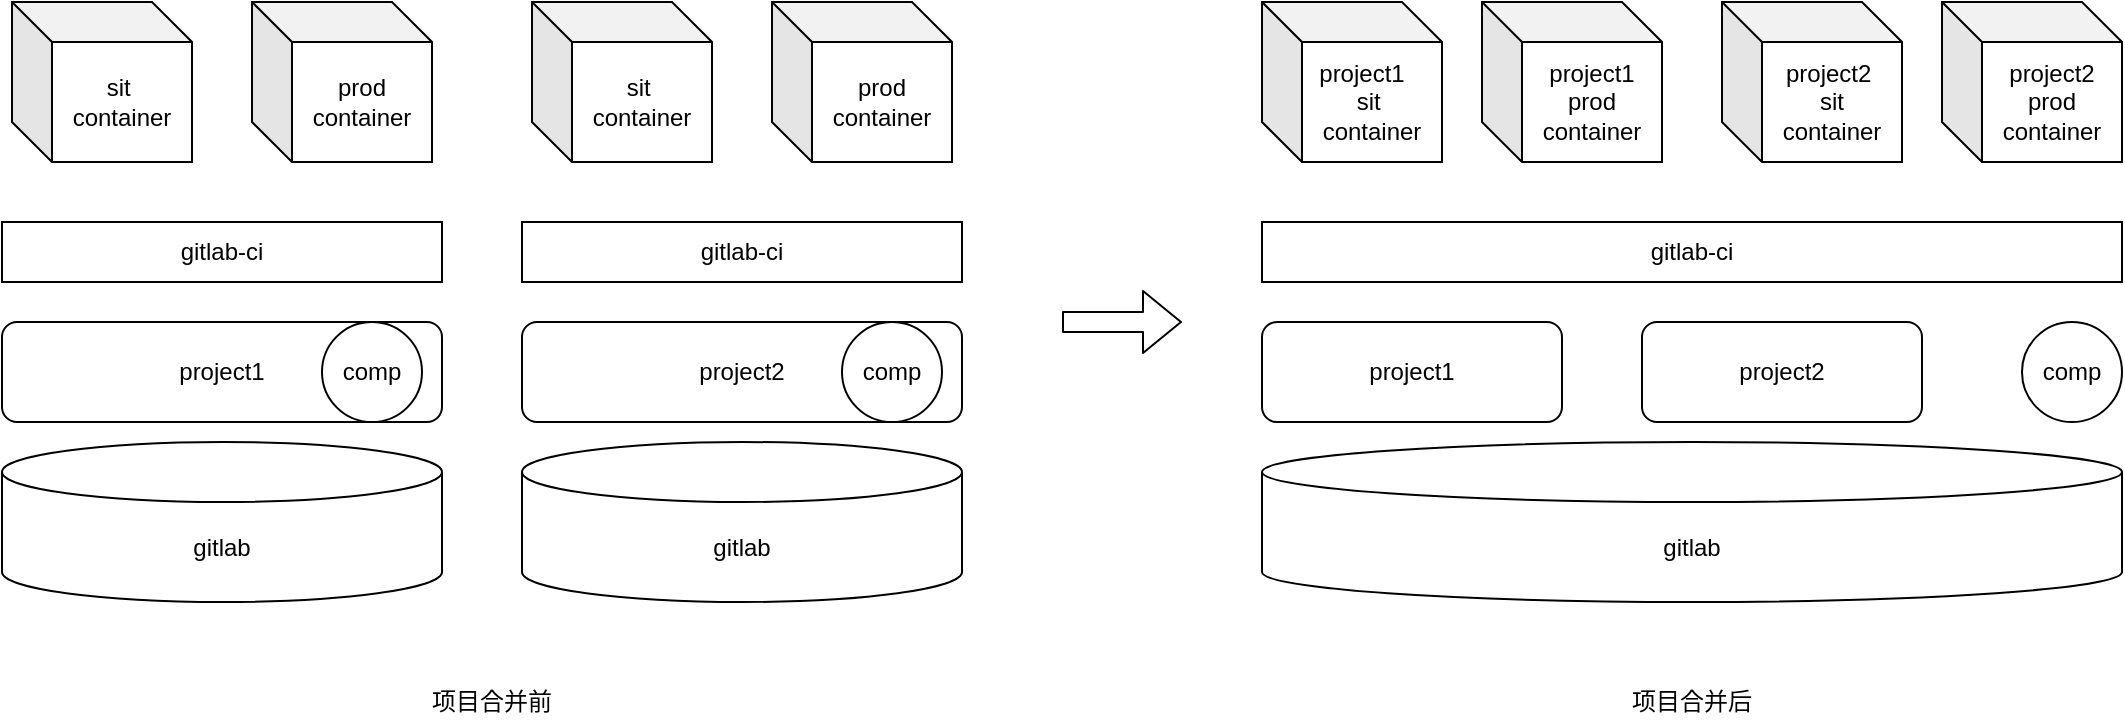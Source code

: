 <mxfile version="15.0.6" type="github">
  <diagram id="fIMh6vhdQ0evV1OltMvK" name="Page-1">
    <mxGraphModel dx="1426" dy="684" grid="1" gridSize="10" guides="1" tooltips="1" connect="1" arrows="1" fold="1" page="1" pageScale="1" pageWidth="827" pageHeight="1169" math="0" shadow="0">
      <root>
        <mxCell id="0" />
        <mxCell id="1" parent="0" />
        <mxCell id="fQWf3882_5_ISGFD6bg_-1" value="gitlab" style="shape=cylinder3;whiteSpace=wrap;html=1;boundedLbl=1;backgroundOutline=1;size=15;" vertex="1" parent="1">
          <mxGeometry x="140" y="370" width="220" height="80" as="geometry" />
        </mxCell>
        <mxCell id="fQWf3882_5_ISGFD6bg_-2" value="project1" style="rounded=1;whiteSpace=wrap;html=1;" vertex="1" parent="1">
          <mxGeometry x="140" y="310" width="220" height="50" as="geometry" />
        </mxCell>
        <mxCell id="fQWf3882_5_ISGFD6bg_-3" value="gitlab-ci" style="rounded=0;whiteSpace=wrap;html=1;" vertex="1" parent="1">
          <mxGeometry x="140" y="260" width="220" height="30" as="geometry" />
        </mxCell>
        <mxCell id="fQWf3882_5_ISGFD6bg_-4" value="sit&amp;nbsp; container" style="shape=cube;whiteSpace=wrap;html=1;boundedLbl=1;backgroundOutline=1;darkOpacity=0.05;darkOpacity2=0.1;" vertex="1" parent="1">
          <mxGeometry x="145" y="150" width="90" height="80" as="geometry" />
        </mxCell>
        <mxCell id="fQWf3882_5_ISGFD6bg_-5" value="prod container" style="shape=cube;whiteSpace=wrap;html=1;boundedLbl=1;backgroundOutline=1;darkOpacity=0.05;darkOpacity2=0.1;" vertex="1" parent="1">
          <mxGeometry x="265" y="150" width="90" height="80" as="geometry" />
        </mxCell>
        <mxCell id="fQWf3882_5_ISGFD6bg_-6" value="gitlab" style="shape=cylinder3;whiteSpace=wrap;html=1;boundedLbl=1;backgroundOutline=1;size=15;" vertex="1" parent="1">
          <mxGeometry x="400" y="370" width="220" height="80" as="geometry" />
        </mxCell>
        <mxCell id="fQWf3882_5_ISGFD6bg_-7" value="project2" style="rounded=1;whiteSpace=wrap;html=1;" vertex="1" parent="1">
          <mxGeometry x="400" y="310" width="220" height="50" as="geometry" />
        </mxCell>
        <mxCell id="fQWf3882_5_ISGFD6bg_-8" value="gitlab-ci" style="rounded=0;whiteSpace=wrap;html=1;" vertex="1" parent="1">
          <mxGeometry x="400" y="260" width="220" height="30" as="geometry" />
        </mxCell>
        <mxCell id="fQWf3882_5_ISGFD6bg_-9" value="sit&amp;nbsp; container" style="shape=cube;whiteSpace=wrap;html=1;boundedLbl=1;backgroundOutline=1;darkOpacity=0.05;darkOpacity2=0.1;" vertex="1" parent="1">
          <mxGeometry x="405" y="150" width="90" height="80" as="geometry" />
        </mxCell>
        <mxCell id="fQWf3882_5_ISGFD6bg_-10" value="prod container" style="shape=cube;whiteSpace=wrap;html=1;boundedLbl=1;backgroundOutline=1;darkOpacity=0.05;darkOpacity2=0.1;" vertex="1" parent="1">
          <mxGeometry x="525" y="150" width="90" height="80" as="geometry" />
        </mxCell>
        <mxCell id="fQWf3882_5_ISGFD6bg_-11" value="gitlab" style="shape=cylinder3;whiteSpace=wrap;html=1;boundedLbl=1;backgroundOutline=1;size=15;" vertex="1" parent="1">
          <mxGeometry x="770" y="370" width="430" height="80" as="geometry" />
        </mxCell>
        <mxCell id="fQWf3882_5_ISGFD6bg_-12" value="project1" style="rounded=1;whiteSpace=wrap;html=1;" vertex="1" parent="1">
          <mxGeometry x="770" y="310" width="150" height="50" as="geometry" />
        </mxCell>
        <mxCell id="fQWf3882_5_ISGFD6bg_-13" value="gitlab-ci" style="rounded=0;whiteSpace=wrap;html=1;" vertex="1" parent="1">
          <mxGeometry x="770" y="260" width="430" height="30" as="geometry" />
        </mxCell>
        <mxCell id="fQWf3882_5_ISGFD6bg_-14" value="project1&amp;nbsp; &amp;nbsp; sit&amp;nbsp; container" style="shape=cube;whiteSpace=wrap;html=1;boundedLbl=1;backgroundOutline=1;darkOpacity=0.05;darkOpacity2=0.1;" vertex="1" parent="1">
          <mxGeometry x="770" y="150" width="90" height="80" as="geometry" />
        </mxCell>
        <mxCell id="fQWf3882_5_ISGFD6bg_-15" value="project1 prod container" style="shape=cube;whiteSpace=wrap;html=1;boundedLbl=1;backgroundOutline=1;darkOpacity=0.05;darkOpacity2=0.1;" vertex="1" parent="1">
          <mxGeometry x="880" y="150" width="90" height="80" as="geometry" />
        </mxCell>
        <mxCell id="fQWf3882_5_ISGFD6bg_-16" value="project2" style="rounded=1;whiteSpace=wrap;html=1;" vertex="1" parent="1">
          <mxGeometry x="960" y="310" width="140" height="50" as="geometry" />
        </mxCell>
        <mxCell id="fQWf3882_5_ISGFD6bg_-17" value="project2&amp;nbsp; &amp;nbsp;sit&amp;nbsp; container" style="shape=cube;whiteSpace=wrap;html=1;boundedLbl=1;backgroundOutline=1;darkOpacity=0.05;darkOpacity2=0.1;" vertex="1" parent="1">
          <mxGeometry x="1000" y="150" width="90" height="80" as="geometry" />
        </mxCell>
        <mxCell id="fQWf3882_5_ISGFD6bg_-18" value="project2 prod container" style="shape=cube;whiteSpace=wrap;html=1;boundedLbl=1;backgroundOutline=1;darkOpacity=0.05;darkOpacity2=0.1;" vertex="1" parent="1">
          <mxGeometry x="1110" y="150" width="90" height="80" as="geometry" />
        </mxCell>
        <mxCell id="fQWf3882_5_ISGFD6bg_-22" value="comp" style="ellipse;whiteSpace=wrap;html=1;" vertex="1" parent="1">
          <mxGeometry x="1150" y="310" width="50" height="50" as="geometry" />
        </mxCell>
        <mxCell id="fQWf3882_5_ISGFD6bg_-23" value="comp" style="ellipse;whiteSpace=wrap;html=1;" vertex="1" parent="1">
          <mxGeometry x="560" y="310" width="50" height="50" as="geometry" />
        </mxCell>
        <mxCell id="fQWf3882_5_ISGFD6bg_-24" value="comp" style="ellipse;whiteSpace=wrap;html=1;" vertex="1" parent="1">
          <mxGeometry x="300" y="310" width="50" height="50" as="geometry" />
        </mxCell>
        <mxCell id="fQWf3882_5_ISGFD6bg_-26" value="" style="shape=flexArrow;endArrow=classic;html=1;" edge="1" parent="1">
          <mxGeometry width="50" height="50" relative="1" as="geometry">
            <mxPoint x="670" y="310" as="sourcePoint" />
            <mxPoint x="730" y="310" as="targetPoint" />
            <Array as="points">
              <mxPoint x="670" y="310" />
            </Array>
          </mxGeometry>
        </mxCell>
        <mxCell id="fQWf3882_5_ISGFD6bg_-27" value="项目合并前" style="text;html=1;strokeColor=none;fillColor=none;align=center;verticalAlign=middle;whiteSpace=wrap;rounded=0;" vertex="1" parent="1">
          <mxGeometry x="340" y="490" width="90" height="20" as="geometry" />
        </mxCell>
        <mxCell id="fQWf3882_5_ISGFD6bg_-29" value="项目合并后" style="text;html=1;strokeColor=none;fillColor=none;align=center;verticalAlign=middle;whiteSpace=wrap;rounded=0;" vertex="1" parent="1">
          <mxGeometry x="940" y="490" width="90" height="20" as="geometry" />
        </mxCell>
      </root>
    </mxGraphModel>
  </diagram>
</mxfile>

